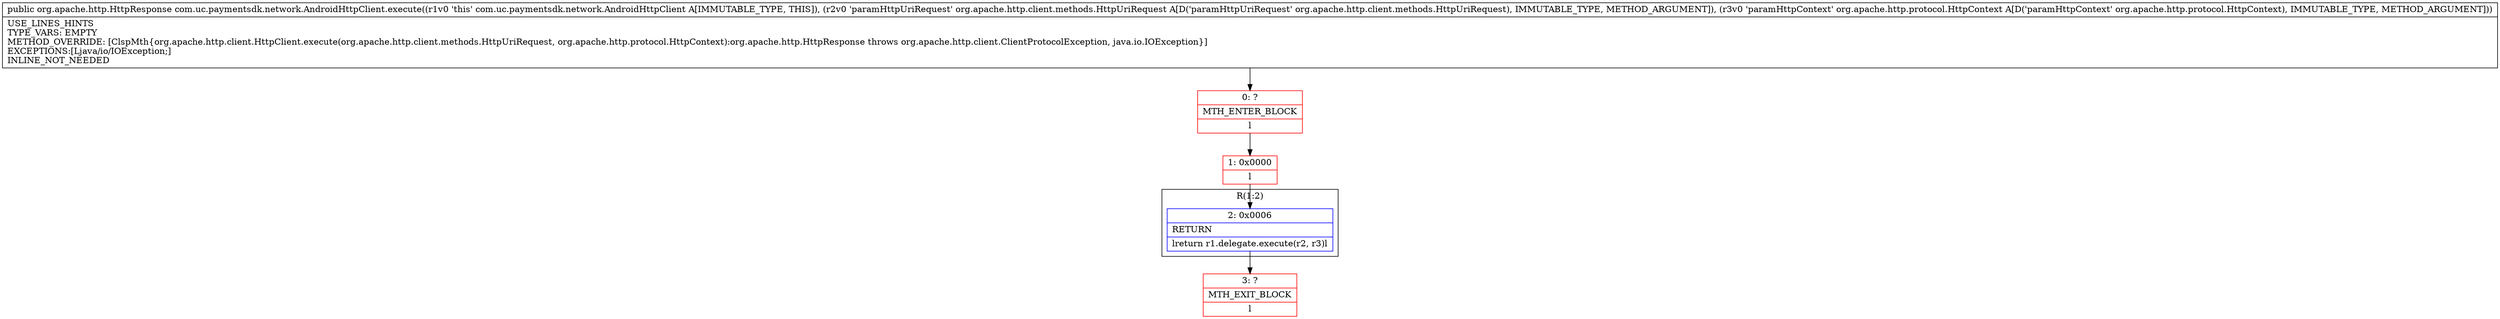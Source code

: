digraph "CFG forcom.uc.paymentsdk.network.AndroidHttpClient.execute(Lorg\/apache\/http\/client\/methods\/HttpUriRequest;Lorg\/apache\/http\/protocol\/HttpContext;)Lorg\/apache\/http\/HttpResponse;" {
subgraph cluster_Region_2000184977 {
label = "R(1:2)";
node [shape=record,color=blue];
Node_2 [shape=record,label="{2\:\ 0x0006|RETURN\l|lreturn r1.delegate.execute(r2, r3)l}"];
}
Node_0 [shape=record,color=red,label="{0\:\ ?|MTH_ENTER_BLOCK\l|l}"];
Node_1 [shape=record,color=red,label="{1\:\ 0x0000|l}"];
Node_3 [shape=record,color=red,label="{3\:\ ?|MTH_EXIT_BLOCK\l|l}"];
MethodNode[shape=record,label="{public org.apache.http.HttpResponse com.uc.paymentsdk.network.AndroidHttpClient.execute((r1v0 'this' com.uc.paymentsdk.network.AndroidHttpClient A[IMMUTABLE_TYPE, THIS]), (r2v0 'paramHttpUriRequest' org.apache.http.client.methods.HttpUriRequest A[D('paramHttpUriRequest' org.apache.http.client.methods.HttpUriRequest), IMMUTABLE_TYPE, METHOD_ARGUMENT]), (r3v0 'paramHttpContext' org.apache.http.protocol.HttpContext A[D('paramHttpContext' org.apache.http.protocol.HttpContext), IMMUTABLE_TYPE, METHOD_ARGUMENT]))  | USE_LINES_HINTS\lTYPE_VARS: EMPTY\lMETHOD_OVERRIDE: [ClspMth\{org.apache.http.client.HttpClient.execute(org.apache.http.client.methods.HttpUriRequest, org.apache.http.protocol.HttpContext):org.apache.http.HttpResponse throws org.apache.http.client.ClientProtocolException, java.io.IOException\}]\lEXCEPTIONS:[Ljava\/io\/IOException;]\lINLINE_NOT_NEEDED\l}"];
MethodNode -> Node_0;
Node_2 -> Node_3;
Node_0 -> Node_1;
Node_1 -> Node_2;
}

